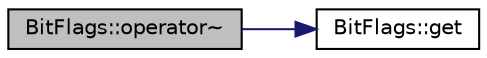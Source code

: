 digraph "BitFlags::operator~"
{
 // INTERACTIVE_SVG=YES
  edge [fontname="Helvetica",fontsize="10",labelfontname="Helvetica",labelfontsize="10"];
  node [fontname="Helvetica",fontsize="10",shape=record];
  rankdir="LR";
  Node1 [label="BitFlags::operator~",height=0.2,width=0.4,color="black", fillcolor="grey75", style="filled", fontcolor="black"];
  Node1 -> Node2 [color="midnightblue",fontsize="10",style="solid",fontname="Helvetica"];
  Node2 [label="BitFlags::get",height=0.2,width=0.4,color="black", fillcolor="white", style="filled",URL="$dd/d2d/class_bit_flags.html#a314cc6f3238b0d5be8cad36ad08b9d54"];
}
